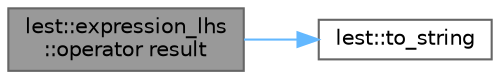 digraph "lest::expression_lhs::operator result"
{
 // LATEX_PDF_SIZE
  bgcolor="transparent";
  edge [fontname=Helvetica,fontsize=10,labelfontname=Helvetica,labelfontsize=10];
  node [fontname=Helvetica,fontsize=10,shape=box,height=0.2,width=0.4];
  rankdir="LR";
  Node1 [id="Node000001",label="lest::expression_lhs\l::operator result",height=0.2,width=0.4,color="gray40", fillcolor="grey60", style="filled", fontcolor="black",tooltip=" "];
  Node1 -> Node2 [id="edge3_Node000001_Node000002",color="steelblue1",style="solid",tooltip=" "];
  Node2 [id="Node000002",label="lest::to_string",height=0.2,width=0.4,color="grey40", fillcolor="white", style="filled",URL="$namespacelest.html#a7ae4043b547864d64ad4320775da0fdb",tooltip=" "];
}
